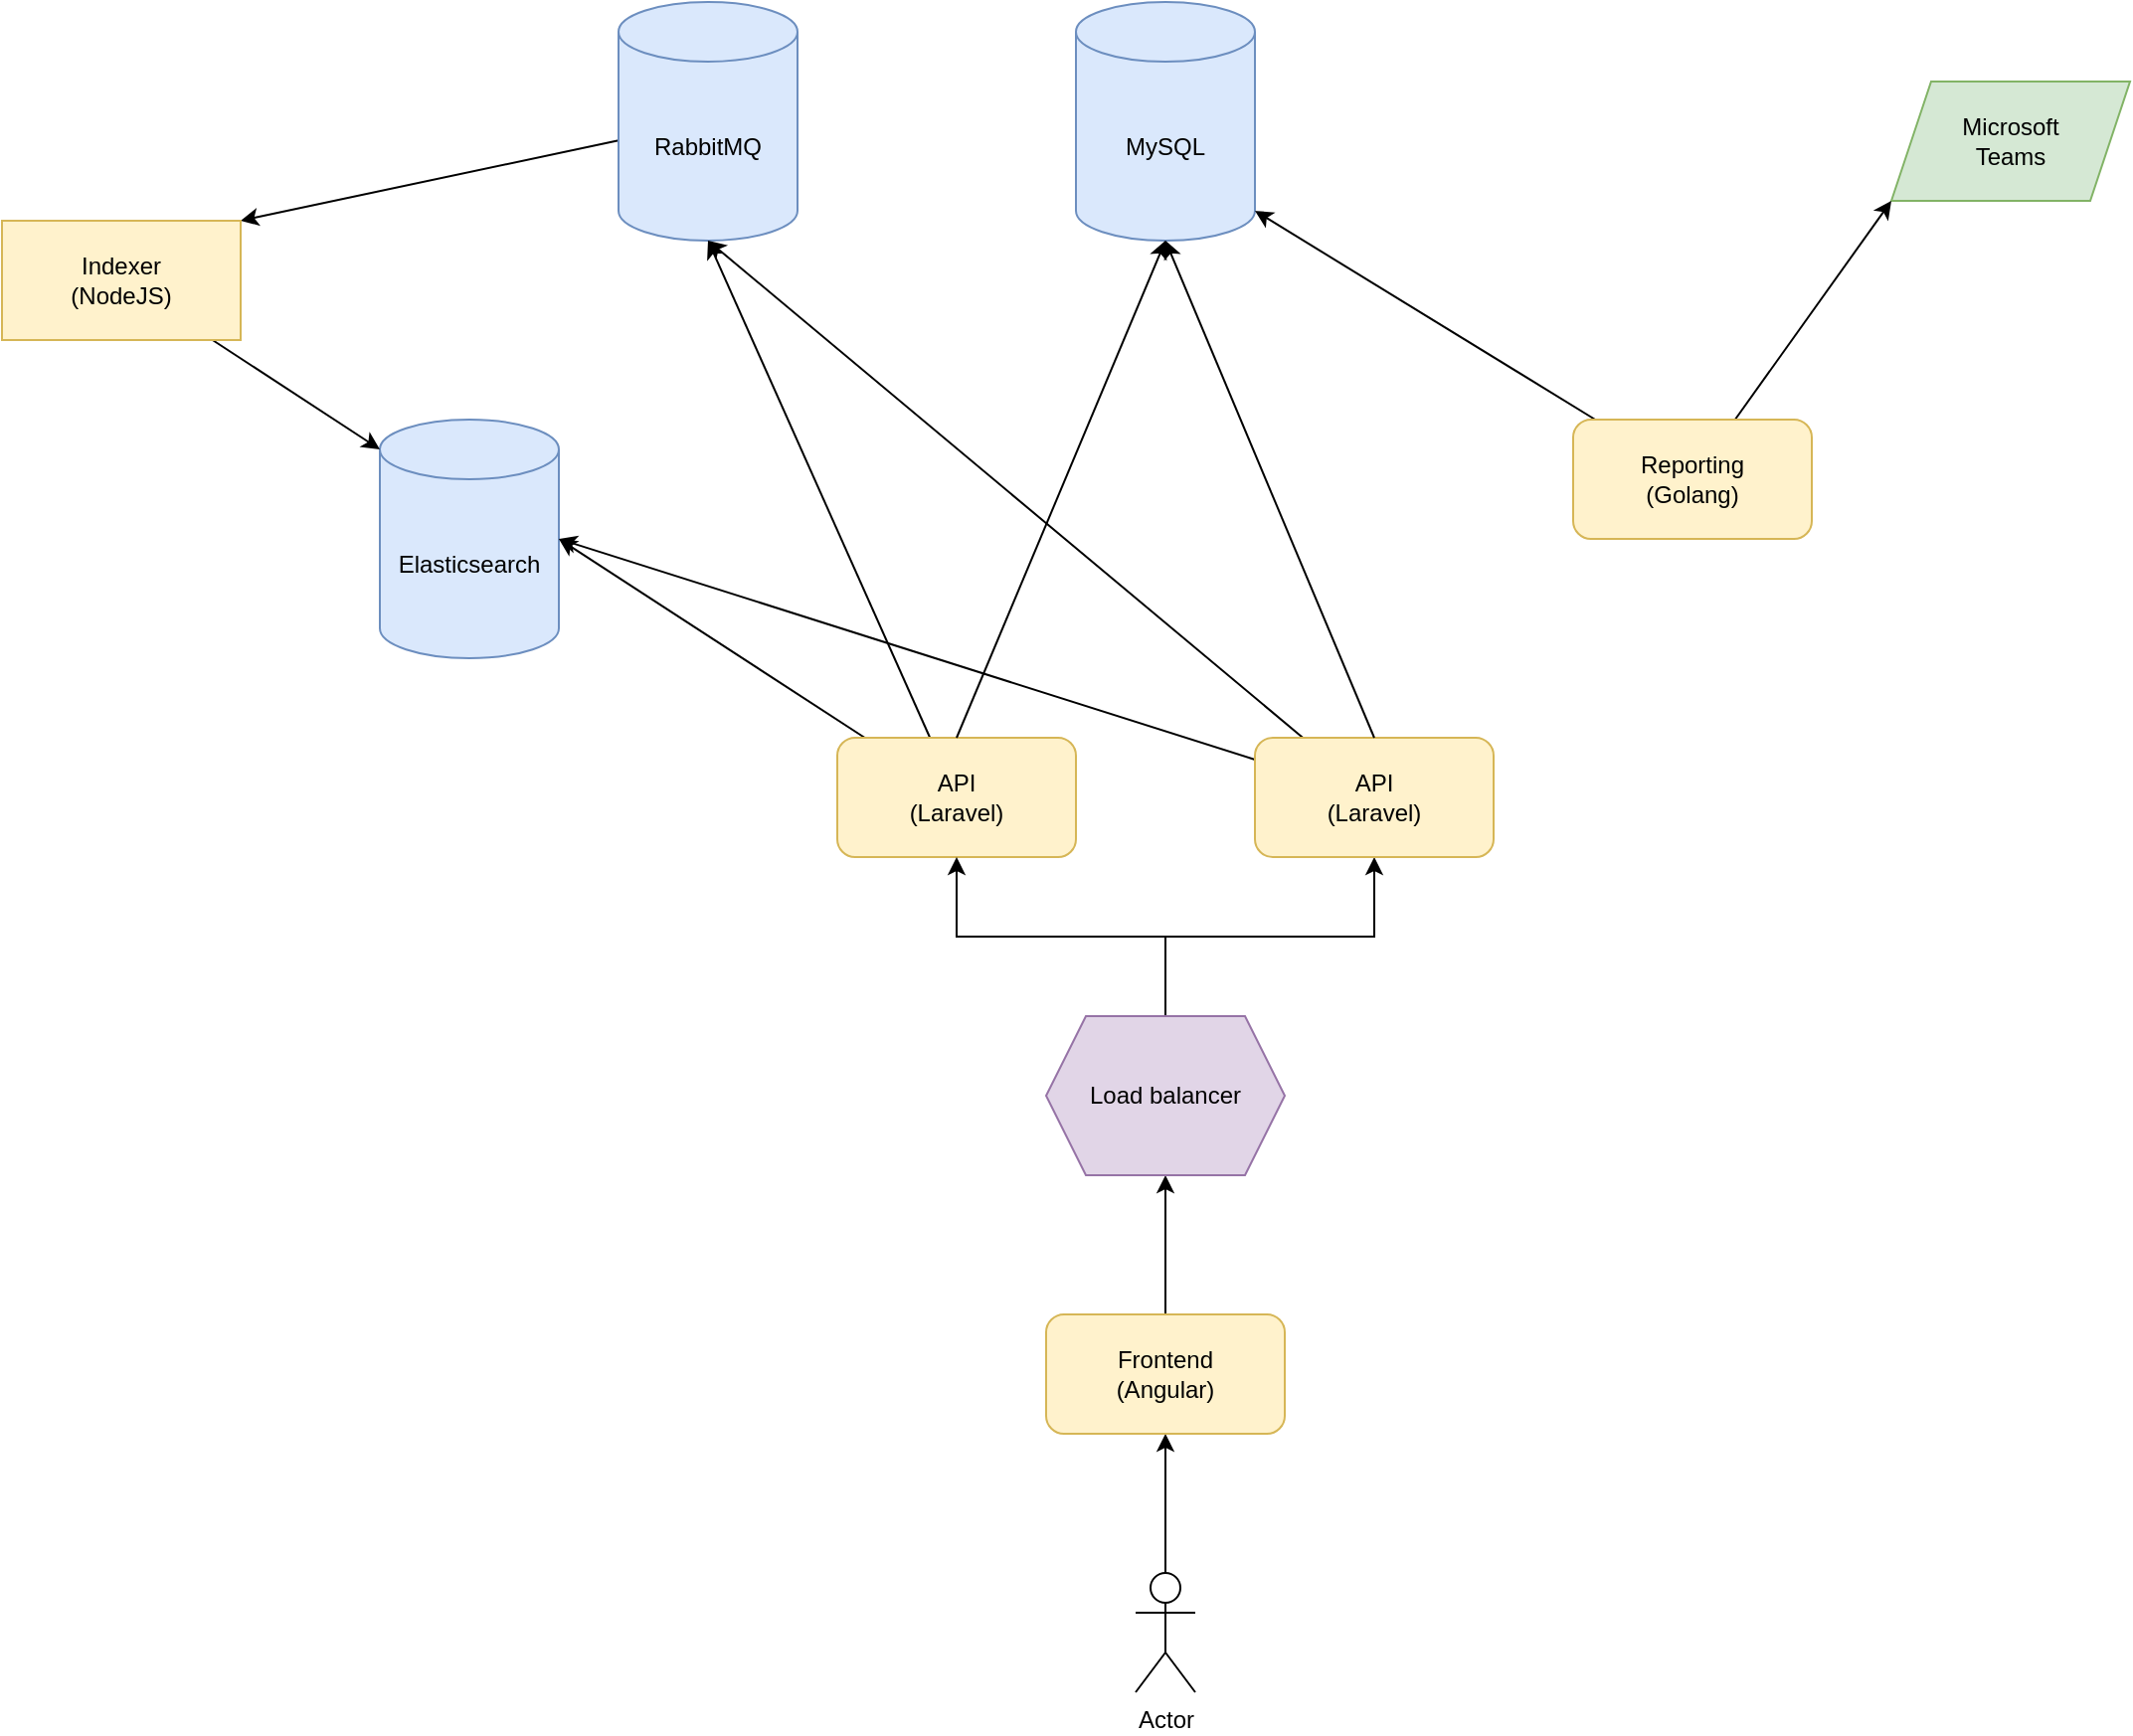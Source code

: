 <mxfile version="13.8.2" type="device"><diagram id="azlpcXUOW3l_Cluoc2OS" name="Page-1"><mxGraphModel dx="2916" dy="771" grid="1" gridSize="10" guides="1" tooltips="1" connect="1" arrows="1" fold="1" page="1" pageScale="1" pageWidth="850" pageHeight="1100" math="0" shadow="0"><root><mxCell id="0"/><mxCell id="1" parent="0"/><mxCell id="bIoTsAszv1cjbcObtTGZ-1" value="Elasticsearch" style="shape=cylinder3;whiteSpace=wrap;html=1;boundedLbl=1;backgroundOutline=1;size=15;fillColor=#dae8fc;strokeColor=#6c8ebf;" vertex="1" parent="1"><mxGeometry x="-60" y="230" width="90" height="120" as="geometry"/></mxCell><mxCell id="bIoTsAszv1cjbcObtTGZ-2" value="MySQL" style="shape=cylinder3;whiteSpace=wrap;html=1;boundedLbl=1;backgroundOutline=1;size=15;fillColor=#dae8fc;strokeColor=#6c8ebf;" vertex="1" parent="1"><mxGeometry x="290" y="20" width="90" height="120" as="geometry"/></mxCell><mxCell id="bIoTsAszv1cjbcObtTGZ-17" style="edgeStyle=none;rounded=0;orthogonalLoop=1;jettySize=auto;html=1;entryX=1;entryY=0;entryDx=0;entryDy=0;" edge="1" parent="1" source="bIoTsAszv1cjbcObtTGZ-3" target="bIoTsAszv1cjbcObtTGZ-16"><mxGeometry relative="1" as="geometry"/></mxCell><mxCell id="bIoTsAszv1cjbcObtTGZ-3" value="RabbitMQ" style="shape=cylinder3;whiteSpace=wrap;html=1;boundedLbl=1;backgroundOutline=1;size=15;fillColor=#dae8fc;strokeColor=#6c8ebf;" vertex="1" parent="1"><mxGeometry x="60" y="20" width="90" height="120" as="geometry"/></mxCell><mxCell id="bIoTsAszv1cjbcObtTGZ-25" style="edgeStyle=none;rounded=0;orthogonalLoop=1;jettySize=auto;html=1;entryX=0.5;entryY=1;entryDx=0;entryDy=0;" edge="1" parent="1" source="bIoTsAszv1cjbcObtTGZ-4" target="bIoTsAszv1cjbcObtTGZ-6"><mxGeometry relative="1" as="geometry"/></mxCell><mxCell id="bIoTsAszv1cjbcObtTGZ-4" value="Actor" style="shape=umlActor;verticalLabelPosition=bottom;verticalAlign=top;html=1;outlineConnect=0;" vertex="1" parent="1"><mxGeometry x="320" y="810" width="30" height="60" as="geometry"/></mxCell><mxCell id="bIoTsAszv1cjbcObtTGZ-5" value="Microsoft&lt;br&gt;Teams" style="shape=parallelogram;perimeter=parallelogramPerimeter;whiteSpace=wrap;html=1;fixedSize=1;fillColor=#d5e8d4;strokeColor=#82b366;" vertex="1" parent="1"><mxGeometry x="700" y="60" width="120" height="60" as="geometry"/></mxCell><mxCell id="bIoTsAszv1cjbcObtTGZ-26" style="edgeStyle=none;rounded=0;orthogonalLoop=1;jettySize=auto;html=1;entryX=0.5;entryY=1;entryDx=0;entryDy=0;" edge="1" parent="1" source="bIoTsAszv1cjbcObtTGZ-6" target="bIoTsAszv1cjbcObtTGZ-8"><mxGeometry relative="1" as="geometry"/></mxCell><mxCell id="bIoTsAszv1cjbcObtTGZ-6" value="Frontend&lt;br&gt;(Angular)" style="rounded=1;whiteSpace=wrap;html=1;fillColor=#fff2cc;strokeColor=#d6b656;" vertex="1" parent="1"><mxGeometry x="275" y="680" width="120" height="60" as="geometry"/></mxCell><mxCell id="bIoTsAszv1cjbcObtTGZ-15" style="edgeStyle=none;rounded=0;orthogonalLoop=1;jettySize=auto;html=1;entryX=0.5;entryY=1;entryDx=0;entryDy=0;entryPerimeter=0;" edge="1" parent="1" source="bIoTsAszv1cjbcObtTGZ-7" target="bIoTsAszv1cjbcObtTGZ-3"><mxGeometry relative="1" as="geometry"/></mxCell><mxCell id="bIoTsAszv1cjbcObtTGZ-19" style="edgeStyle=none;rounded=0;orthogonalLoop=1;jettySize=auto;html=1;entryX=1;entryY=0.5;entryDx=0;entryDy=0;entryPerimeter=0;" edge="1" parent="1" source="bIoTsAszv1cjbcObtTGZ-7" target="bIoTsAszv1cjbcObtTGZ-1"><mxGeometry relative="1" as="geometry"/></mxCell><mxCell id="bIoTsAszv1cjbcObtTGZ-7" value="API&lt;br&gt;(Laravel)" style="rounded=1;whiteSpace=wrap;html=1;fillColor=#fff2cc;strokeColor=#d6b656;" vertex="1" parent="1"><mxGeometry x="170" y="390" width="120" height="60" as="geometry"/></mxCell><mxCell id="bIoTsAszv1cjbcObtTGZ-10" style="edgeStyle=orthogonalEdgeStyle;rounded=0;orthogonalLoop=1;jettySize=auto;html=1;entryX=0.5;entryY=1;entryDx=0;entryDy=0;" edge="1" parent="1" source="bIoTsAszv1cjbcObtTGZ-8" target="bIoTsAszv1cjbcObtTGZ-7"><mxGeometry relative="1" as="geometry"/></mxCell><mxCell id="bIoTsAszv1cjbcObtTGZ-11" style="edgeStyle=orthogonalEdgeStyle;rounded=0;orthogonalLoop=1;jettySize=auto;html=1;entryX=0.5;entryY=1;entryDx=0;entryDy=0;" edge="1" parent="1" source="bIoTsAszv1cjbcObtTGZ-8" target="bIoTsAszv1cjbcObtTGZ-9"><mxGeometry relative="1" as="geometry"/></mxCell><mxCell id="bIoTsAszv1cjbcObtTGZ-8" value="Load balancer" style="shape=hexagon;perimeter=hexagonPerimeter2;whiteSpace=wrap;html=1;fixedSize=1;fillColor=#e1d5e7;strokeColor=#9673a6;" vertex="1" parent="1"><mxGeometry x="275" y="530" width="120" height="80" as="geometry"/></mxCell><mxCell id="bIoTsAszv1cjbcObtTGZ-14" style="rounded=0;orthogonalLoop=1;jettySize=auto;html=1;entryX=0.5;entryY=1;entryDx=0;entryDy=0;entryPerimeter=0;" edge="1" parent="1" source="bIoTsAszv1cjbcObtTGZ-9" target="bIoTsAszv1cjbcObtTGZ-3"><mxGeometry relative="1" as="geometry"/></mxCell><mxCell id="bIoTsAszv1cjbcObtTGZ-20" style="edgeStyle=none;rounded=0;orthogonalLoop=1;jettySize=auto;html=1;entryX=1;entryY=0.5;entryDx=0;entryDy=0;entryPerimeter=0;" edge="1" parent="1" source="bIoTsAszv1cjbcObtTGZ-9" target="bIoTsAszv1cjbcObtTGZ-1"><mxGeometry relative="1" as="geometry"><mxPoint x="40" y="310" as="targetPoint"/></mxGeometry></mxCell><mxCell id="bIoTsAszv1cjbcObtTGZ-9" value="API&lt;br&gt;(Laravel)" style="rounded=1;whiteSpace=wrap;html=1;fillColor=#fff2cc;strokeColor=#d6b656;" vertex="1" parent="1"><mxGeometry x="380" y="390" width="120" height="60" as="geometry"/></mxCell><mxCell id="bIoTsAszv1cjbcObtTGZ-12" value="" style="endArrow=classic;html=1;exitX=0.5;exitY=0;exitDx=0;exitDy=0;entryX=0.5;entryY=1;entryDx=0;entryDy=0;entryPerimeter=0;" edge="1" parent="1" source="bIoTsAszv1cjbcObtTGZ-9" target="bIoTsAszv1cjbcObtTGZ-2"><mxGeometry width="50" height="50" relative="1" as="geometry"><mxPoint x="450" y="380" as="sourcePoint"/><mxPoint x="500" y="330" as="targetPoint"/></mxGeometry></mxCell><mxCell id="bIoTsAszv1cjbcObtTGZ-13" value="" style="endArrow=classic;html=1;entryX=0.5;entryY=1;entryDx=0;entryDy=0;entryPerimeter=0;exitX=0.5;exitY=0;exitDx=0;exitDy=0;" edge="1" parent="1" source="bIoTsAszv1cjbcObtTGZ-7" target="bIoTsAszv1cjbcObtTGZ-2"><mxGeometry width="50" height="50" relative="1" as="geometry"><mxPoint x="260" y="340" as="sourcePoint"/><mxPoint x="310" y="290" as="targetPoint"/></mxGeometry></mxCell><mxCell id="bIoTsAszv1cjbcObtTGZ-18" style="edgeStyle=none;rounded=0;orthogonalLoop=1;jettySize=auto;html=1;entryX=0;entryY=0;entryDx=0;entryDy=15;entryPerimeter=0;" edge="1" parent="1" source="bIoTsAszv1cjbcObtTGZ-16" target="bIoTsAszv1cjbcObtTGZ-1"><mxGeometry relative="1" as="geometry"/></mxCell><mxCell id="bIoTsAszv1cjbcObtTGZ-16" value="Indexer&lt;br&gt;(NodeJS)" style="rounded=0;whiteSpace=wrap;html=1;fillColor=#fff2cc;strokeColor=#d6b656;" vertex="1" parent="1"><mxGeometry x="-250" y="130" width="120" height="60" as="geometry"/></mxCell><mxCell id="bIoTsAszv1cjbcObtTGZ-23" style="edgeStyle=none;rounded=0;orthogonalLoop=1;jettySize=auto;html=1;entryX=1;entryY=1;entryDx=0;entryDy=-15;entryPerimeter=0;" edge="1" parent="1" source="bIoTsAszv1cjbcObtTGZ-22" target="bIoTsAszv1cjbcObtTGZ-2"><mxGeometry relative="1" as="geometry"/></mxCell><mxCell id="bIoTsAszv1cjbcObtTGZ-24" style="edgeStyle=none;rounded=0;orthogonalLoop=1;jettySize=auto;html=1;entryX=0;entryY=1;entryDx=0;entryDy=0;" edge="1" parent="1" source="bIoTsAszv1cjbcObtTGZ-22" target="bIoTsAszv1cjbcObtTGZ-5"><mxGeometry relative="1" as="geometry"/></mxCell><mxCell id="bIoTsAszv1cjbcObtTGZ-22" value="Reporting&lt;br&gt;(Golang)" style="rounded=1;whiteSpace=wrap;html=1;fillColor=#fff2cc;strokeColor=#d6b656;" vertex="1" parent="1"><mxGeometry x="540" y="230" width="120" height="60" as="geometry"/></mxCell></root></mxGraphModel></diagram></mxfile>
